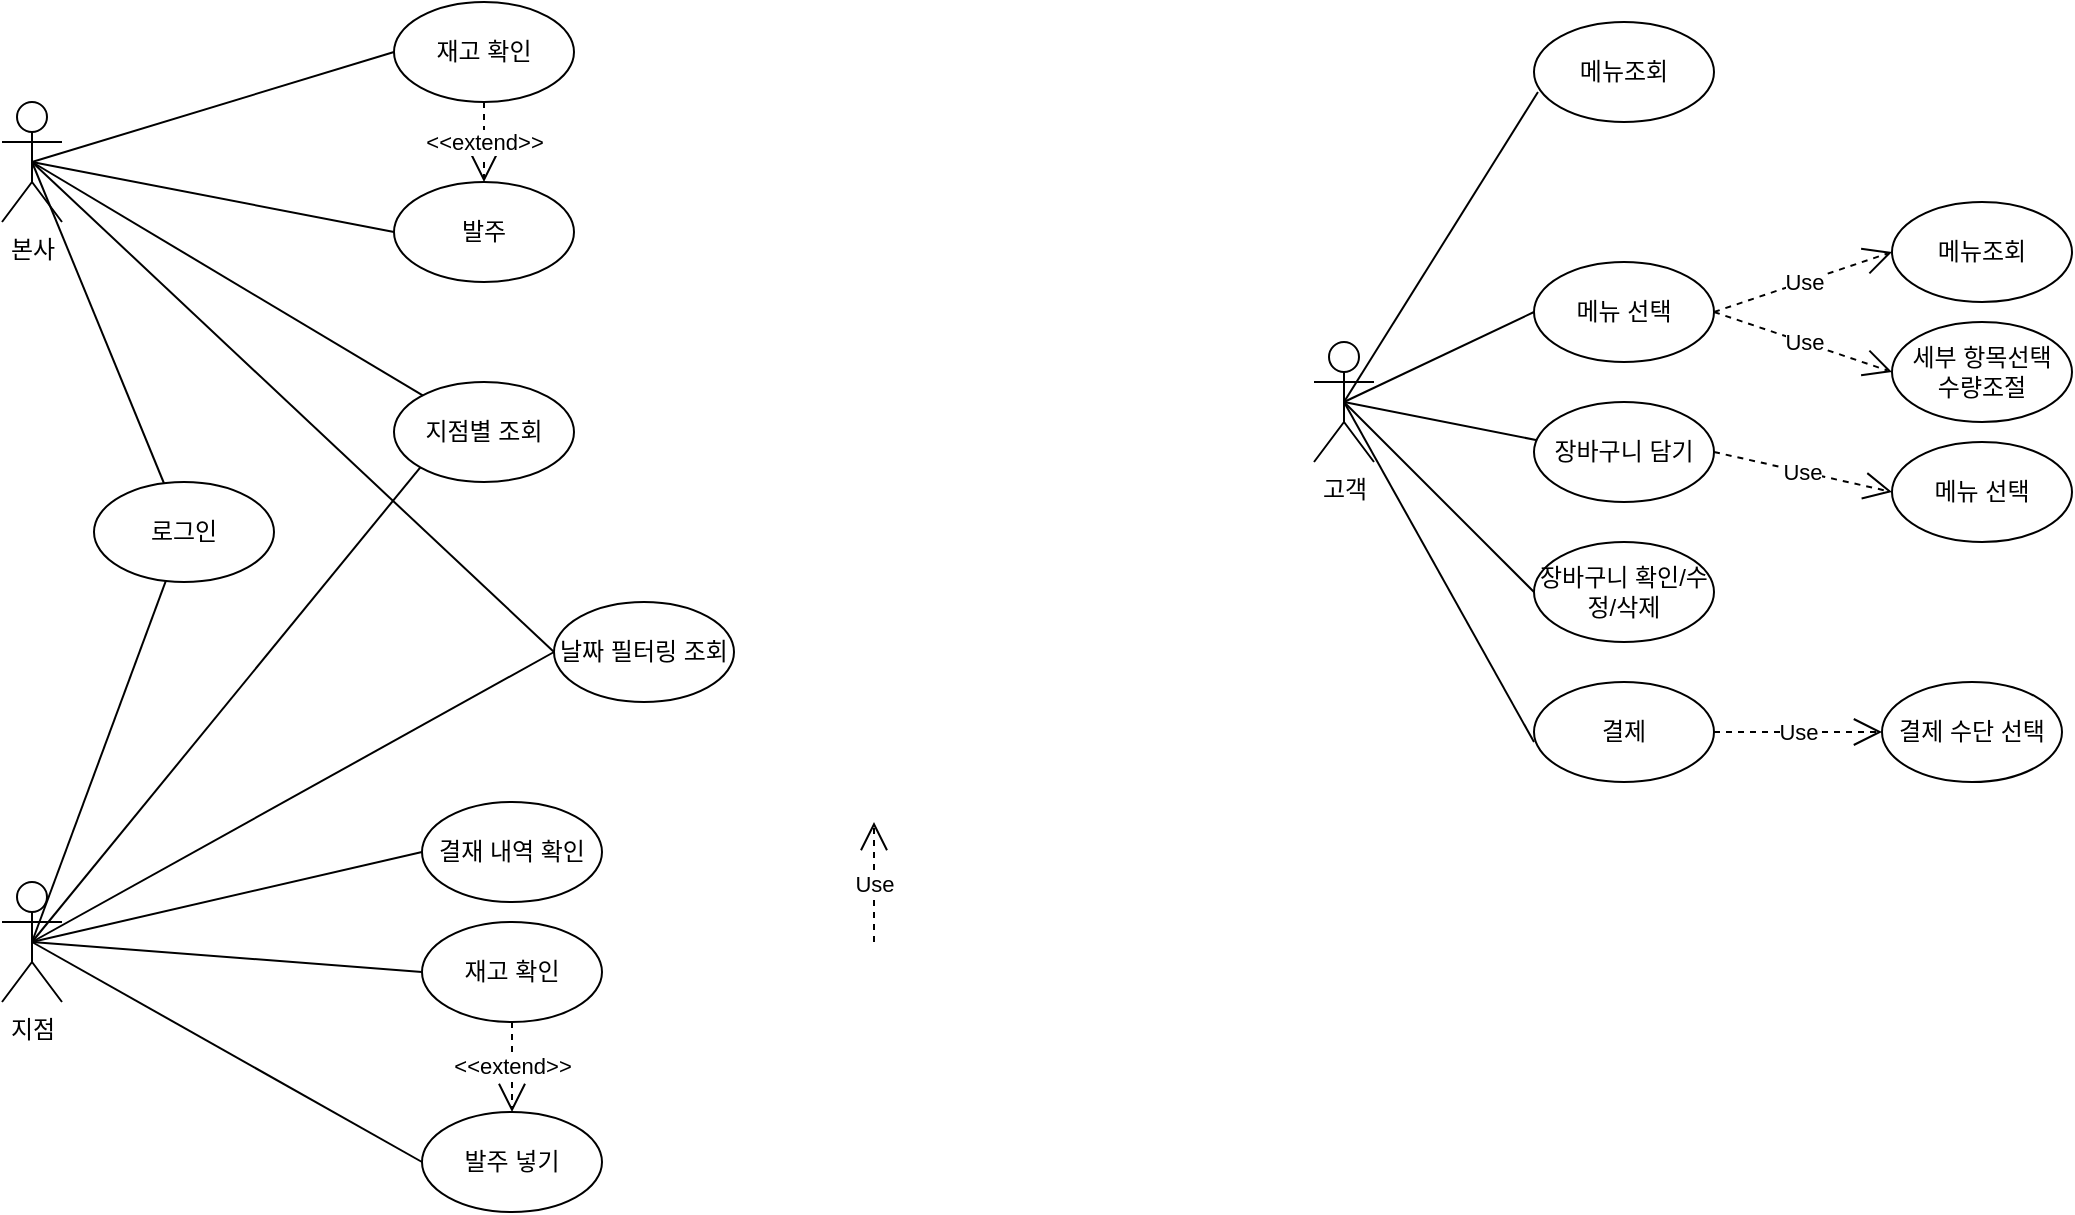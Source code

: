 <mxfile version="26.2.12">
  <diagram name="페이지-1" id="JZVc__FHkRPFE9M05rTo">
    <mxGraphModel dx="1150" dy="541" grid="1" gridSize="10" guides="1" tooltips="1" connect="1" arrows="1" fold="1" page="1" pageScale="1" pageWidth="827" pageHeight="1169" math="0" shadow="0">
      <root>
        <mxCell id="0" />
        <mxCell id="1" parent="0" />
        <mxCell id="dEh4cGmL0a7jBWiKpQX9-1" value="본사" style="shape=umlActor;verticalLabelPosition=bottom;verticalAlign=top;html=1;outlineConnect=0;" parent="1" vertex="1">
          <mxGeometry x="114" y="80" width="30" height="60" as="geometry" />
        </mxCell>
        <mxCell id="dEh4cGmL0a7jBWiKpQX9-2" value="지점" style="shape=umlActor;verticalLabelPosition=bottom;verticalAlign=top;html=1;outlineConnect=0;" parent="1" vertex="1">
          <mxGeometry x="114" y="470" width="30" height="60" as="geometry" />
        </mxCell>
        <mxCell id="dEh4cGmL0a7jBWiKpQX9-3" value="고객" style="shape=umlActor;verticalLabelPosition=bottom;verticalAlign=top;html=1;outlineConnect=0;" parent="1" vertex="1">
          <mxGeometry x="770" y="200" width="30" height="60" as="geometry" />
        </mxCell>
        <mxCell id="dEh4cGmL0a7jBWiKpQX9-20" value="&lt;font style=&quot;vertical-align: inherit;&quot;&gt;&lt;font style=&quot;vertical-align: inherit;&quot;&gt;&lt;font style=&quot;vertical-align: inherit;&quot;&gt;&lt;font style=&quot;vertical-align: inherit;&quot;&gt;&lt;font style=&quot;vertical-align: inherit;&quot;&gt;&lt;font style=&quot;vertical-align: inherit;&quot;&gt;로그인&lt;/font&gt;&lt;/font&gt;&lt;/font&gt;&lt;/font&gt;&lt;/font&gt;&lt;/font&gt;" style="ellipse;whiteSpace=wrap;html=1;" parent="1" vertex="1">
          <mxGeometry x="160" y="270" width="90" height="50" as="geometry" />
        </mxCell>
        <mxCell id="dEh4cGmL0a7jBWiKpQX9-21" value="" style="endArrow=none;html=1;rounded=0;exitX=0.5;exitY=0.5;exitDx=0;exitDy=0;exitPerimeter=0;" parent="1" source="dEh4cGmL0a7jBWiKpQX9-1" target="dEh4cGmL0a7jBWiKpQX9-20" edge="1">
          <mxGeometry width="50" height="50" relative="1" as="geometry">
            <mxPoint x="304" y="330" as="sourcePoint" />
            <mxPoint x="354" y="280" as="targetPoint" />
          </mxGeometry>
        </mxCell>
        <mxCell id="dEh4cGmL0a7jBWiKpQX9-22" value="" style="endArrow=none;html=1;rounded=0;exitX=0.5;exitY=0.5;exitDx=0;exitDy=0;exitPerimeter=0;" parent="1" target="dEh4cGmL0a7jBWiKpQX9-20" edge="1" source="dEh4cGmL0a7jBWiKpQX9-2">
          <mxGeometry width="50" height="50" relative="1" as="geometry">
            <mxPoint x="80" y="340" as="sourcePoint" />
            <mxPoint x="233.18" y="339.998" as="targetPoint" />
          </mxGeometry>
        </mxCell>
        <mxCell id="dEh4cGmL0a7jBWiKpQX9-23" value="&lt;font style=&quot;vertical-align: inherit;&quot;&gt;&lt;font style=&quot;vertical-align: inherit;&quot;&gt;&lt;font style=&quot;vertical-align: inherit;&quot;&gt;&lt;font style=&quot;vertical-align: inherit;&quot;&gt;&lt;font style=&quot;vertical-align: inherit;&quot;&gt;&lt;font style=&quot;vertical-align: inherit;&quot;&gt;메뉴조회&lt;/font&gt;&lt;/font&gt;&lt;/font&gt;&lt;/font&gt;&lt;/font&gt;&lt;/font&gt;" style="ellipse;whiteSpace=wrap;html=1;" parent="1" vertex="1">
          <mxGeometry x="1059" y="130" width="90" height="50" as="geometry" />
        </mxCell>
        <mxCell id="dEh4cGmL0a7jBWiKpQX9-28" value="" style="endArrow=none;html=1;rounded=0;exitX=0.5;exitY=0.5;exitDx=0;exitDy=0;entryX=0;entryY=0.5;entryDx=0;entryDy=0;exitPerimeter=0;" parent="1" source="dEh4cGmL0a7jBWiKpQX9-3" target="dEh4cGmL0a7jBWiKpQX9-30" edge="1">
          <mxGeometry width="50" height="50" relative="1" as="geometry">
            <mxPoint x="940" y="230" as="sourcePoint" />
            <mxPoint x="1000" y="260" as="targetPoint" />
          </mxGeometry>
        </mxCell>
        <mxCell id="dEh4cGmL0a7jBWiKpQX9-30" value="메뉴 선택" style="ellipse;whiteSpace=wrap;html=1;" parent="1" vertex="1">
          <mxGeometry x="880" y="160" width="90" height="50" as="geometry" />
        </mxCell>
        <mxCell id="dEh4cGmL0a7jBWiKpQX9-31" value="세부 항목선택&lt;div&gt;수량조절&lt;/div&gt;" style="ellipse;whiteSpace=wrap;html=1;" parent="1" vertex="1">
          <mxGeometry x="1059" y="190" width="90" height="50" as="geometry" />
        </mxCell>
        <mxCell id="dEh4cGmL0a7jBWiKpQX9-34" value="장바구니 담기" style="ellipse;whiteSpace=wrap;html=1;" parent="1" vertex="1">
          <mxGeometry x="880" y="230" width="90" height="50" as="geometry" />
        </mxCell>
        <mxCell id="dEh4cGmL0a7jBWiKpQX9-39" value="결제" style="ellipse;whiteSpace=wrap;html=1;" parent="1" vertex="1">
          <mxGeometry x="880" y="370" width="90" height="50" as="geometry" />
        </mxCell>
        <mxCell id="dEh4cGmL0a7jBWiKpQX9-40" value="결제 수단 선택" style="ellipse;whiteSpace=wrap;html=1;" parent="1" vertex="1">
          <mxGeometry x="1054" y="370" width="90" height="50" as="geometry" />
        </mxCell>
        <mxCell id="dEh4cGmL0a7jBWiKpQX9-42" value="" style="endArrow=none;html=1;rounded=0;exitX=0;exitY=0.6;exitDx=0;exitDy=0;exitPerimeter=0;entryX=0.5;entryY=0.5;entryDx=0;entryDy=0;entryPerimeter=0;" parent="1" source="dEh4cGmL0a7jBWiKpQX9-39" target="dEh4cGmL0a7jBWiKpQX9-3" edge="1">
          <mxGeometry width="50" height="50" relative="1" as="geometry">
            <mxPoint x="890" y="285" as="sourcePoint" />
            <mxPoint x="750" y="280" as="targetPoint" />
          </mxGeometry>
        </mxCell>
        <mxCell id="nF9jFXOywA1NNGl533Vz-7" value="Use" style="endArrow=open;endSize=12;dashed=1;html=1;rounded=0;entryX=0;entryY=0.5;entryDx=0;entryDy=0;exitX=1;exitY=0.5;exitDx=0;exitDy=0;" parent="1" source="dEh4cGmL0a7jBWiKpQX9-30" target="dEh4cGmL0a7jBWiKpQX9-23" edge="1">
          <mxGeometry width="160" relative="1" as="geometry">
            <mxPoint x="1030" y="100" as="sourcePoint" />
            <mxPoint x="1180" y="110" as="targetPoint" />
          </mxGeometry>
        </mxCell>
        <mxCell id="nF9jFXOywA1NNGl533Vz-8" value="Use" style="endArrow=open;endSize=12;dashed=1;html=1;rounded=0;entryX=0;entryY=0.5;entryDx=0;entryDy=0;exitX=1;exitY=0.5;exitDx=0;exitDy=0;" parent="1" source="dEh4cGmL0a7jBWiKpQX9-30" target="dEh4cGmL0a7jBWiKpQX9-31" edge="1">
          <mxGeometry width="160" relative="1" as="geometry">
            <mxPoint x="1130" y="120" as="sourcePoint" />
            <mxPoint x="1059" y="215" as="targetPoint" />
          </mxGeometry>
        </mxCell>
        <mxCell id="nF9jFXOywA1NNGl533Vz-9" value="&lt;font style=&quot;vertical-align: inherit;&quot;&gt;&lt;font style=&quot;vertical-align: inherit;&quot;&gt;&lt;font style=&quot;vertical-align: inherit;&quot;&gt;&lt;font style=&quot;vertical-align: inherit;&quot;&gt;&lt;font style=&quot;vertical-align: inherit;&quot;&gt;&lt;font style=&quot;vertical-align: inherit;&quot;&gt;메뉴조회&lt;/font&gt;&lt;/font&gt;&lt;/font&gt;&lt;/font&gt;&lt;/font&gt;&lt;/font&gt;" style="ellipse;whiteSpace=wrap;html=1;" parent="1" vertex="1">
          <mxGeometry x="880" y="40" width="90" height="50" as="geometry" />
        </mxCell>
        <mxCell id="nF9jFXOywA1NNGl533Vz-10" value="" style="endArrow=none;html=1;rounded=0;exitX=0.5;exitY=0.5;exitDx=0;exitDy=0;entryX=0.022;entryY=0.7;entryDx=0;entryDy=0;exitPerimeter=0;entryPerimeter=0;" parent="1" source="dEh4cGmL0a7jBWiKpQX9-3" target="nF9jFXOywA1NNGl533Vz-9" edge="1">
          <mxGeometry width="50" height="50" relative="1" as="geometry">
            <mxPoint x="810" y="240" as="sourcePoint" />
            <mxPoint x="940" y="195" as="targetPoint" />
          </mxGeometry>
        </mxCell>
        <mxCell id="nF9jFXOywA1NNGl533Vz-12" value="Use" style="endArrow=open;endSize=12;dashed=1;html=1;rounded=0;entryX=0;entryY=0.5;entryDx=0;entryDy=0;exitX=1;exitY=0.5;exitDx=0;exitDy=0;" parent="1" source="dEh4cGmL0a7jBWiKpQX9-39" target="dEh4cGmL0a7jBWiKpQX9-40" edge="1">
          <mxGeometry width="160" relative="1" as="geometry">
            <mxPoint x="1020" y="295" as="sourcePoint" />
            <mxPoint x="1109" y="325" as="targetPoint" />
          </mxGeometry>
        </mxCell>
        <mxCell id="nF9jFXOywA1NNGl533Vz-13" value="" style="endArrow=none;html=1;rounded=0;entryX=0.011;entryY=0.38;entryDx=0;entryDy=0;entryPerimeter=0;exitX=0.5;exitY=0.5;exitDx=0;exitDy=0;exitPerimeter=0;" parent="1" source="dEh4cGmL0a7jBWiKpQX9-3" target="dEh4cGmL0a7jBWiKpQX9-34" edge="1">
          <mxGeometry width="50" height="50" relative="1" as="geometry">
            <mxPoint x="840" y="230" as="sourcePoint" />
            <mxPoint x="890" y="195" as="targetPoint" />
          </mxGeometry>
        </mxCell>
        <mxCell id="nF9jFXOywA1NNGl533Vz-14" value="메뉴 선택" style="ellipse;whiteSpace=wrap;html=1;" parent="1" vertex="1">
          <mxGeometry x="1059" y="250" width="90" height="50" as="geometry" />
        </mxCell>
        <mxCell id="nF9jFXOywA1NNGl533Vz-15" value="Use" style="endArrow=open;endSize=12;dashed=1;html=1;rounded=0;entryX=0;entryY=0.5;entryDx=0;entryDy=0;exitX=1;exitY=0.5;exitDx=0;exitDy=0;" parent="1" source="dEh4cGmL0a7jBWiKpQX9-34" target="nF9jFXOywA1NNGl533Vz-14" edge="1">
          <mxGeometry width="160" relative="1" as="geometry">
            <mxPoint x="980" y="250" as="sourcePoint" />
            <mxPoint x="1069" y="280" as="targetPoint" />
          </mxGeometry>
        </mxCell>
        <mxCell id="nF9jFXOywA1NNGl533Vz-16" value="장바구니 확인/수정/삭제" style="ellipse;whiteSpace=wrap;html=1;" parent="1" vertex="1">
          <mxGeometry x="880" y="300" width="90" height="50" as="geometry" />
        </mxCell>
        <mxCell id="NRemJJb4ElTtl9lICrNd-3" value="" style="endArrow=none;html=1;rounded=0;entryX=0;entryY=0.5;entryDx=0;entryDy=0;exitX=0.5;exitY=0.5;exitDx=0;exitDy=0;exitPerimeter=0;" parent="1" source="dEh4cGmL0a7jBWiKpQX9-3" target="nF9jFXOywA1NNGl533Vz-16" edge="1">
          <mxGeometry width="50" height="50" relative="1" as="geometry">
            <mxPoint x="810" y="240" as="sourcePoint" />
            <mxPoint x="870" y="320" as="targetPoint" />
          </mxGeometry>
        </mxCell>
        <mxCell id="NRemJJb4ElTtl9lICrNd-13" value="결재 내역 확인" style="ellipse;whiteSpace=wrap;html=1;" parent="1" vertex="1">
          <mxGeometry x="324" y="430" width="90" height="50" as="geometry" />
        </mxCell>
        <mxCell id="NRemJJb4ElTtl9lICrNd-17" value="&amp;lt;&amp;lt;extend&amp;gt;&amp;gt;" style="endArrow=open;endSize=12;dashed=1;html=1;rounded=0;exitX=0.5;exitY=1;exitDx=0;exitDy=0;entryX=0.5;entryY=0;entryDx=0;entryDy=0;" parent="1" source="NRemJJb4ElTtl9lICrNd-38" target="NRemJJb4ElTtl9lICrNd-28" edge="1">
          <mxGeometry x="-0.015" width="160" relative="1" as="geometry">
            <mxPoint x="414" y="665" as="sourcePoint" />
            <mxPoint x="450" y="580" as="targetPoint" />
            <mxPoint as="offset" />
          </mxGeometry>
        </mxCell>
        <mxCell id="NRemJJb4ElTtl9lICrNd-18" value="" style="endArrow=none;html=1;rounded=0;exitX=0.5;exitY=0.5;exitDx=0;exitDy=0;exitPerimeter=0;entryX=0;entryY=0.5;entryDx=0;entryDy=0;" parent="1" source="dEh4cGmL0a7jBWiKpQX9-2" target="NRemJJb4ElTtl9lICrNd-28" edge="1">
          <mxGeometry width="50" height="50" relative="1" as="geometry">
            <mxPoint x="144" y="494" as="sourcePoint" />
            <mxPoint x="294" y="425" as="targetPoint" />
          </mxGeometry>
        </mxCell>
        <mxCell id="NRemJJb4ElTtl9lICrNd-27" value="" style="endArrow=none;html=1;rounded=0;exitX=0.5;exitY=0.5;exitDx=0;exitDy=0;exitPerimeter=0;entryX=0;entryY=0.5;entryDx=0;entryDy=0;" parent="1" source="dEh4cGmL0a7jBWiKpQX9-2" target="NRemJJb4ElTtl9lICrNd-13" edge="1">
          <mxGeometry width="50" height="50" relative="1" as="geometry">
            <mxPoint x="154" y="450" as="sourcePoint" />
            <mxPoint x="304" y="435" as="targetPoint" />
          </mxGeometry>
        </mxCell>
        <mxCell id="NRemJJb4ElTtl9lICrNd-28" value="발주 넣기" style="ellipse;whiteSpace=wrap;html=1;" parent="1" vertex="1">
          <mxGeometry x="324" y="585" width="90" height="50" as="geometry" />
        </mxCell>
        <mxCell id="NRemJJb4ElTtl9lICrNd-30" value="지점별 조회" style="ellipse;whiteSpace=wrap;html=1;" parent="1" vertex="1">
          <mxGeometry x="310" y="220" width="90" height="50" as="geometry" />
        </mxCell>
        <mxCell id="NRemJJb4ElTtl9lICrNd-33" value="날짜 필터링 조회" style="ellipse;whiteSpace=wrap;html=1;" parent="1" vertex="1">
          <mxGeometry x="390" y="330" width="90" height="50" as="geometry" />
        </mxCell>
        <mxCell id="NRemJJb4ElTtl9lICrNd-35" value="발주" style="ellipse;whiteSpace=wrap;html=1;" parent="1" vertex="1">
          <mxGeometry x="310" y="120" width="90" height="50" as="geometry" />
        </mxCell>
        <mxCell id="NRemJJb4ElTtl9lICrNd-36" value="재고 확인" style="ellipse;whiteSpace=wrap;html=1;" parent="1" vertex="1">
          <mxGeometry x="310" y="30" width="90" height="50" as="geometry" />
        </mxCell>
        <mxCell id="NRemJJb4ElTtl9lICrNd-38" value="재고 확인" style="ellipse;whiteSpace=wrap;html=1;" parent="1" vertex="1">
          <mxGeometry x="324" y="490" width="90" height="50" as="geometry" />
        </mxCell>
        <mxCell id="NRemJJb4ElTtl9lICrNd-39" value="" style="endArrow=none;html=1;rounded=0;exitX=0.5;exitY=0.5;exitDx=0;exitDy=0;exitPerimeter=0;entryX=0;entryY=0.5;entryDx=0;entryDy=0;" parent="1" source="dEh4cGmL0a7jBWiKpQX9-2" target="NRemJJb4ElTtl9lICrNd-38" edge="1">
          <mxGeometry width="50" height="50" relative="1" as="geometry">
            <mxPoint x="164" y="440" as="sourcePoint" />
            <mxPoint x="304" y="545" as="targetPoint" />
          </mxGeometry>
        </mxCell>
        <mxCell id="5BeUE26OOQga9A-W7IJb-1" value="" style="endArrow=none;html=1;rounded=0;entryX=0;entryY=0.5;entryDx=0;entryDy=0;exitX=0.5;exitY=0.5;exitDx=0;exitDy=0;exitPerimeter=0;" edge="1" parent="1" source="dEh4cGmL0a7jBWiKpQX9-2" target="NRemJJb4ElTtl9lICrNd-33">
          <mxGeometry width="50" height="50" relative="1" as="geometry">
            <mxPoint x="90" y="350" as="sourcePoint" />
            <mxPoint x="207" y="257" as="targetPoint" />
          </mxGeometry>
        </mxCell>
        <mxCell id="5BeUE26OOQga9A-W7IJb-2" value="" style="endArrow=none;html=1;rounded=0;entryX=0;entryY=0.5;entryDx=0;entryDy=0;exitX=0.5;exitY=0.5;exitDx=0;exitDy=0;exitPerimeter=0;" edge="1" parent="1" source="dEh4cGmL0a7jBWiKpQX9-1" target="NRemJJb4ElTtl9lICrNd-33">
          <mxGeometry width="50" height="50" relative="1" as="geometry">
            <mxPoint x="134" y="200" as="sourcePoint" />
            <mxPoint x="285" y="259" as="targetPoint" />
          </mxGeometry>
        </mxCell>
        <mxCell id="5BeUE26OOQga9A-W7IJb-6" value="" style="endArrow=none;html=1;rounded=0;exitX=0.5;exitY=0.5;exitDx=0;exitDy=0;exitPerimeter=0;" edge="1" parent="1" source="dEh4cGmL0a7jBWiKpQX9-1" target="NRemJJb4ElTtl9lICrNd-30">
          <mxGeometry width="50" height="50" relative="1" as="geometry">
            <mxPoint x="129" y="220" as="sourcePoint" />
            <mxPoint x="274" y="295" as="targetPoint" />
          </mxGeometry>
        </mxCell>
        <mxCell id="5BeUE26OOQga9A-W7IJb-7" value="" style="endArrow=none;html=1;rounded=0;entryX=0;entryY=1;entryDx=0;entryDy=0;exitX=0.5;exitY=0.5;exitDx=0;exitDy=0;exitPerimeter=0;" edge="1" parent="1" source="dEh4cGmL0a7jBWiKpQX9-2" target="NRemJJb4ElTtl9lICrNd-30">
          <mxGeometry width="50" height="50" relative="1" as="geometry">
            <mxPoint x="65" y="420" as="sourcePoint" />
            <mxPoint x="260" y="275" as="targetPoint" />
          </mxGeometry>
        </mxCell>
        <mxCell id="5BeUE26OOQga9A-W7IJb-12" value="Use" style="endArrow=open;endSize=12;dashed=1;html=1;rounded=0;" edge="1" parent="1">
          <mxGeometry x="-0.015" width="160" relative="1" as="geometry">
            <mxPoint x="550" y="500" as="sourcePoint" />
            <mxPoint x="550" y="440" as="targetPoint" />
            <mxPoint as="offset" />
          </mxGeometry>
        </mxCell>
        <mxCell id="5BeUE26OOQga9A-W7IJb-13" value="" style="endArrow=none;html=1;rounded=0;exitX=0.5;exitY=0.5;exitDx=0;exitDy=0;exitPerimeter=0;entryX=0;entryY=0.5;entryDx=0;entryDy=0;" edge="1" parent="1" source="dEh4cGmL0a7jBWiKpQX9-1" target="NRemJJb4ElTtl9lICrNd-35">
          <mxGeometry width="50" height="50" relative="1" as="geometry">
            <mxPoint x="139" y="120" as="sourcePoint" />
            <mxPoint x="349" y="247" as="targetPoint" />
          </mxGeometry>
        </mxCell>
        <mxCell id="5BeUE26OOQga9A-W7IJb-14" value="" style="endArrow=none;html=1;rounded=0;exitX=0.5;exitY=0.5;exitDx=0;exitDy=0;exitPerimeter=0;entryX=0;entryY=0.5;entryDx=0;entryDy=0;" edge="1" parent="1" source="dEh4cGmL0a7jBWiKpQX9-1" target="NRemJJb4ElTtl9lICrNd-36">
          <mxGeometry width="50" height="50" relative="1" as="geometry">
            <mxPoint x="139" y="120" as="sourcePoint" />
            <mxPoint x="334" y="185" as="targetPoint" />
          </mxGeometry>
        </mxCell>
        <mxCell id="5BeUE26OOQga9A-W7IJb-16" value="&amp;lt;&amp;lt;extend&amp;gt;&amp;gt;" style="endArrow=open;endSize=12;dashed=1;html=1;rounded=0;entryX=0.5;entryY=0;entryDx=0;entryDy=0;exitX=0.5;exitY=1;exitDx=0;exitDy=0;" edge="1" parent="1" source="NRemJJb4ElTtl9lICrNd-36" target="NRemJJb4ElTtl9lICrNd-35">
          <mxGeometry x="-0.015" width="160" relative="1" as="geometry">
            <mxPoint x="470" y="190" as="sourcePoint" />
            <mxPoint x="379" y="595" as="targetPoint" />
            <mxPoint as="offset" />
          </mxGeometry>
        </mxCell>
      </root>
    </mxGraphModel>
  </diagram>
</mxfile>
